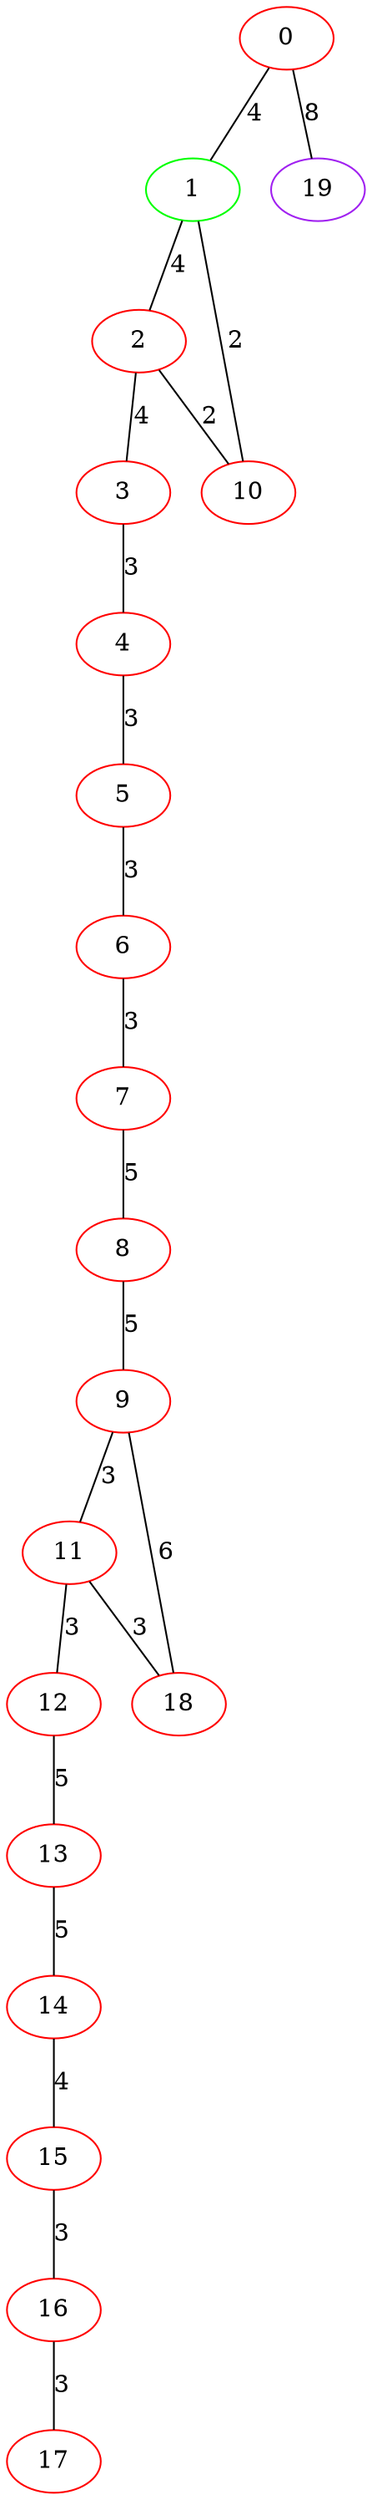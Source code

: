 graph "" {
0 [color=red, weight=1];
1 [color=green, weight=2];
2 [color=red, weight=1];
3 [color=red, weight=1];
4 [color=red, weight=1];
5 [color=red, weight=1];
6 [color=red, weight=1];
7 [color=red, weight=1];
8 [color=red, weight=1];
9 [color=red, weight=1];
10 [color=red, weight=1];
11 [color=red, weight=1];
12 [color=red, weight=1];
13 [color=red, weight=1];
14 [color=red, weight=1];
15 [color=red, weight=1];
16 [color=red, weight=1];
17 [color=red, weight=1];
18 [color=red, weight=1];
19 [color=purple, weight=4];
0 -- 1  [key=0, label=4];
0 -- 19  [key=0, label=8];
1 -- 2  [key=0, label=4];
1 -- 10  [key=0, label=2];
2 -- 10  [key=0, label=2];
2 -- 3  [key=0, label=4];
3 -- 4  [key=0, label=3];
4 -- 5  [key=0, label=3];
5 -- 6  [key=0, label=3];
6 -- 7  [key=0, label=3];
7 -- 8  [key=0, label=5];
8 -- 9  [key=0, label=5];
9 -- 18  [key=0, label=6];
9 -- 11  [key=0, label=3];
11 -- 18  [key=0, label=3];
11 -- 12  [key=0, label=3];
12 -- 13  [key=0, label=5];
13 -- 14  [key=0, label=5];
14 -- 15  [key=0, label=4];
15 -- 16  [key=0, label=3];
16 -- 17  [key=0, label=3];
}
